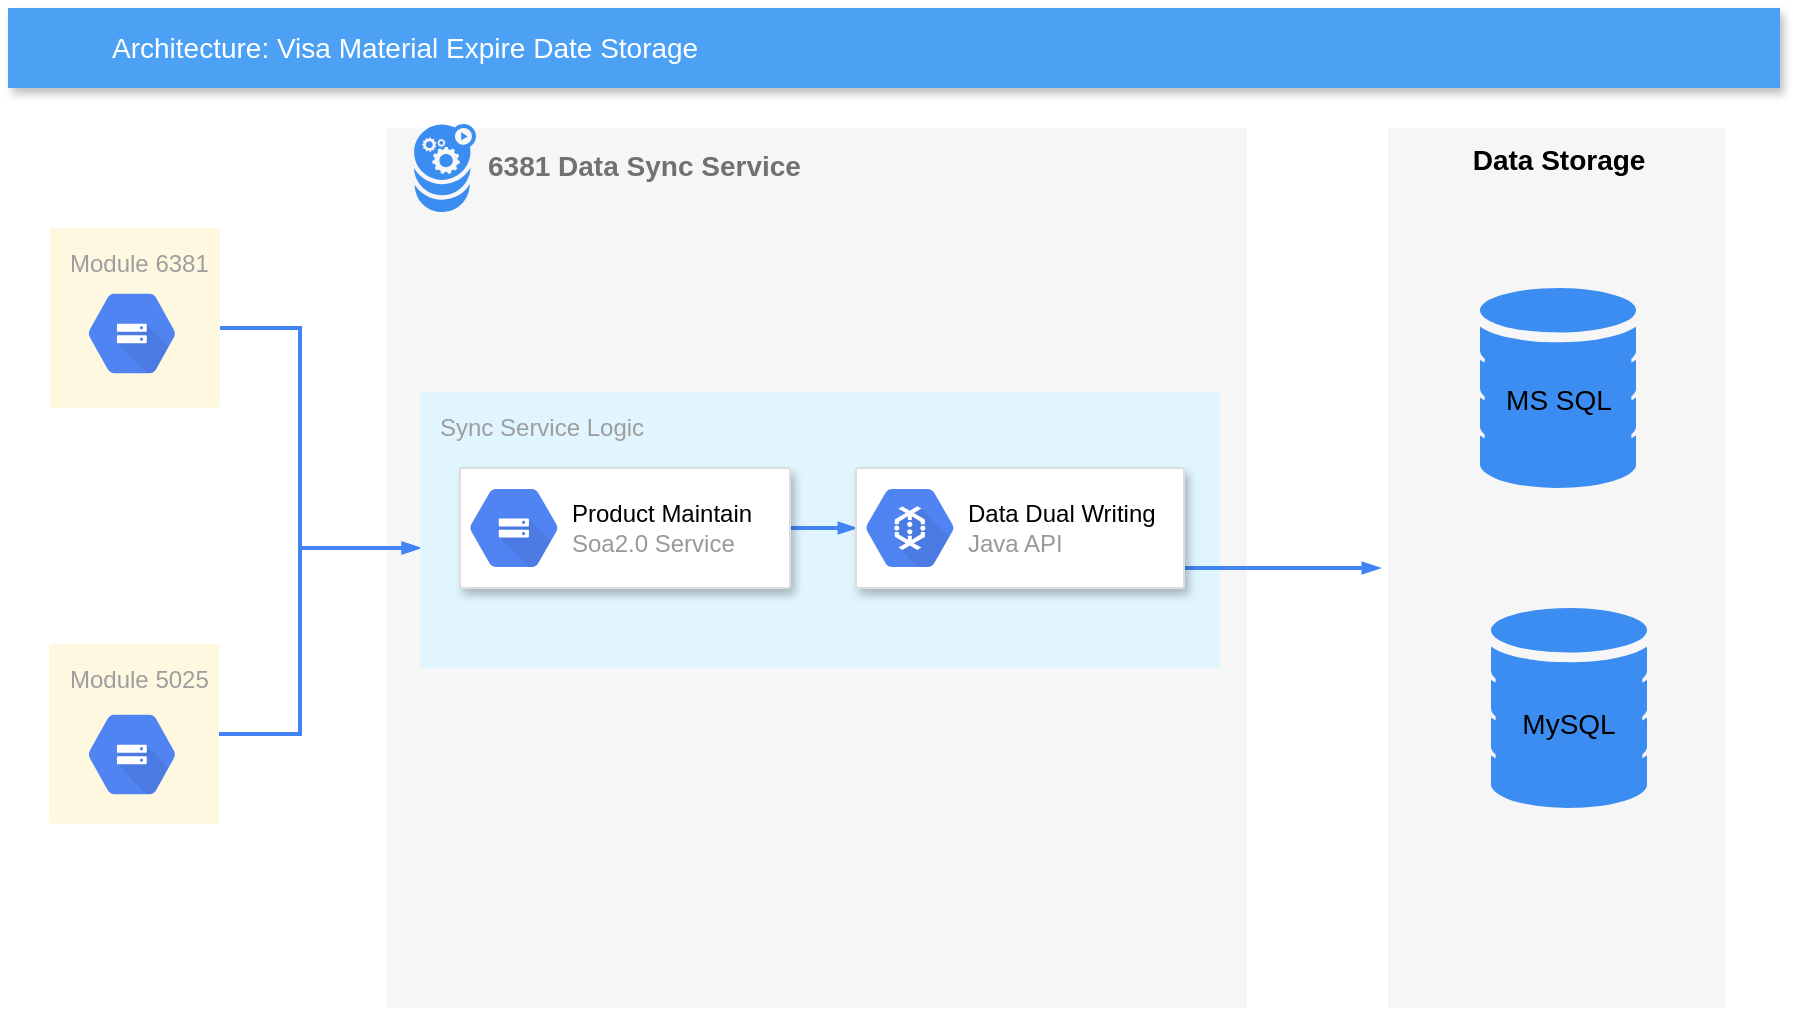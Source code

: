 <mxfile version="10.7.7" type="github"><diagram id="d1ab7348-05c3-a1e3-ca4d-12c340fd6b49" name="Page-1"><mxGraphModel dx="2034" dy="715" grid="1" gridSize="10" guides="1" tooltips="1" connect="1" arrows="1" fold="1" page="1" pageScale="1" pageWidth="1169" pageHeight="827" background="#ffffff" math="0" shadow="0"><root><mxCell id="0"/><mxCell id="1" parent="0"/><mxCell id="2" value="&lt;font style=&quot;font-size: 14px&quot;&gt;&lt;b&gt;6381 Data Sync&lt;/b&gt;&amp;nbsp;&lt;b&gt;Service&lt;/b&gt;&lt;/font&gt;" style="fillColor=#F6F6F6;strokeColor=none;shadow=0;gradientColor=none;fontSize=14;align=left;spacing=10;fontColor=#717171;9E9E9E;verticalAlign=top;spacingTop=-4;fontStyle=0;spacingLeft=40;html=1;" parent="1" vertex="1"><mxGeometry x="393.5" y="100" width="430" height="440" as="geometry"/></mxCell><mxCell id="9" value="Architecture: Visa Material Expire Date Storage" style="fillColor=#4DA1F5;strokeColor=none;shadow=1;gradientColor=none;fontSize=14;align=left;spacingLeft=50;fontColor=#ffffff;html=1;" parent="1" vertex="1"><mxGeometry x="204" y="40" width="886" height="40" as="geometry"/></mxCell><mxCell id="355" style="edgeStyle=orthogonalEdgeStyle;rounded=0;html=1;labelBackgroundColor=none;startFill=1;startSize=4;endArrow=blockThin;endFill=1;endSize=4;jettySize=auto;orthogonalLoop=1;strokeColor=#4284F3;strokeWidth=2;fontSize=12;fontColor=#000000;align=center;dashed=0;" parent="1" source="337" target="340" edge="1"><mxGeometry relative="1" as="geometry"><Array as="points"><mxPoint x="350" y="200"/><mxPoint x="350" y="310"/></Array></mxGeometry></mxCell><mxCell id="337" value="Module 6381" style="rounded=1;absoluteArcSize=1;arcSize=2;html=1;strokeColor=none;gradientColor=none;shadow=0;dashed=0;fontSize=12;fontColor=#9E9E9E;align=left;verticalAlign=top;spacing=10;spacingTop=-4;fillColor=#FFF8E1;" parent="1" vertex="1"><mxGeometry x="225" y="150" width="85" height="90" as="geometry"/></mxCell><mxCell id="356" style="edgeStyle=orthogonalEdgeStyle;rounded=0;html=1;labelBackgroundColor=none;startFill=1;startSize=4;endArrow=blockThin;endFill=1;endSize=4;jettySize=auto;orthogonalLoop=1;strokeColor=#4284F3;strokeWidth=2;fontSize=12;fontColor=#000000;align=center;dashed=0;entryX=0;entryY=0.565;entryDx=0;entryDy=0;entryPerimeter=0;" parent="1" source="338" target="340" edge="1"><mxGeometry relative="1" as="geometry"><Array as="points"><mxPoint x="350" y="403"/><mxPoint x="350" y="310"/></Array></mxGeometry></mxCell><mxCell id="338" value="Module 5025" style="rounded=1;absoluteArcSize=1;arcSize=2;html=1;strokeColor=none;gradientColor=none;shadow=0;dashed=0;fontSize=12;fontColor=#9E9E9E;align=left;verticalAlign=top;spacing=10;spacingTop=-4;fillColor=#FFF8E1;" parent="1" vertex="1"><mxGeometry x="224.5" y="358" width="85" height="90" as="geometry"/></mxCell><mxCell id="340" value="Sync Service Logic" style="rounded=1;absoluteArcSize=1;arcSize=2;html=1;strokeColor=none;gradientColor=none;shadow=0;dashed=0;fontSize=12;fontColor=#9E9E9E;align=left;verticalAlign=top;spacing=10;spacingTop=-4;fillColor=#E1F5FE;" parent="1" vertex="1"><mxGeometry x="410" y="232" width="400" height="138" as="geometry"/></mxCell><mxCell id="362" style="edgeStyle=orthogonalEdgeStyle;rounded=0;html=1;labelBackgroundColor=none;startFill=1;startSize=4;endArrow=blockThin;endFill=1;endSize=4;jettySize=auto;orthogonalLoop=1;strokeColor=#4284F3;strokeWidth=2;fontSize=12;fontColor=#000000;align=center;dashed=0;" parent="1" source="347" target="351" edge="1"><mxGeometry relative="1" as="geometry"/></mxCell><mxCell id="347" value="" style="strokeColor=#dddddd;fillColor=#ffffff;shadow=1;strokeWidth=1;rounded=1;absoluteArcSize=1;arcSize=2;fontSize=12;fontColor=#9E9E9E;align=center;html=1;" parent="1" vertex="1"><mxGeometry x="430" y="270" width="165" height="60" as="geometry"/></mxCell><mxCell id="348" value="&lt;font color=&quot;#000000&quot;&gt;Product Maintain&lt;/font&gt;&lt;br&gt;Soa2.0 Service" style="dashed=0;connectable=0;html=1;fillColor=#5184F3;strokeColor=none;shape=mxgraph.gcp2.cloud_storage;part=1;labelPosition=right;verticalLabelPosition=middle;align=left;verticalAlign=middle;spacingLeft=5;fontColor=#999999;fontSize=12;" parent="347" vertex="1"><mxGeometry y="0.5" width="44" height="39" relative="1" as="geometry"><mxPoint x="5" y="-19.5" as="offset"/></mxGeometry></mxCell><mxCell id="359" style="edgeStyle=orthogonalEdgeStyle;rounded=0;html=1;labelBackgroundColor=none;startFill=1;startSize=4;endArrow=blockThin;endFill=1;endSize=4;jettySize=auto;orthogonalLoop=1;strokeColor=#4284F3;strokeWidth=2;fontSize=12;fontColor=#000000;align=center;dashed=0;" parent="1" source="351" edge="1"><mxGeometry relative="1" as="geometry"><Array as="points"><mxPoint x="890" y="320"/></Array><mxPoint x="890" y="320" as="targetPoint"/></mxGeometry></mxCell><mxCell id="351" value="" style="strokeColor=#dddddd;fillColor=#ffffff;shadow=1;strokeWidth=1;rounded=1;absoluteArcSize=1;arcSize=2;fontSize=12;fontColor=#9E9E9E;align=center;html=1;" parent="1" vertex="1"><mxGeometry x="628" y="270" width="164" height="60" as="geometry"/></mxCell><mxCell id="352" value="&lt;font color=&quot;#000000&quot;&gt;Data Dual Writing&lt;/font&gt;&lt;br&gt;Java API&lt;br&gt;" style="dashed=0;connectable=0;html=1;fillColor=#5184F3;strokeColor=none;shape=mxgraph.gcp2.cloud_dataflow;part=1;labelPosition=right;verticalLabelPosition=middle;align=left;verticalAlign=middle;spacingLeft=5;fontColor=#999999;fontSize=12;" parent="351" vertex="1"><mxGeometry y="0.5" width="44" height="39" relative="1" as="geometry"><mxPoint x="5" y="-19.5" as="offset"/></mxGeometry></mxCell><mxCell id="ftqCkOIwlgCJvkIhOQdz-373" value="" style="html=1;aspect=fixed;strokeColor=none;shadow=0;align=center;verticalAlign=top;fillColor=#3B8DF1;shape=mxgraph.gcp2.service" vertex="1" parent="1"><mxGeometry x="407" y="98" width="31" height="44" as="geometry"/></mxCell><mxCell id="ftqCkOIwlgCJvkIhOQdz-381" value="&lt;div style=&quot;text-align: left&quot;&gt;&lt;br&gt;&lt;/div&gt;" style="fillColor=#F6F6F6;strokeColor=none;shadow=0;gradientColor=none;fontSize=14;align=left;spacing=10;fontColor=#717171;9E9E9E;verticalAlign=top;spacingTop=-4;fontStyle=0;spacingLeft=40;html=1;" vertex="1" parent="1"><mxGeometry x="894" y="100" width="169" height="440" as="geometry"/></mxCell><mxCell id="ftqCkOIwlgCJvkIhOQdz-382" value="&lt;b style=&quot;font-size: 14px;&quot;&gt;Data Storage&lt;/b&gt;" style="text;html=1;resizable=0;autosize=1;align=center;verticalAlign=middle;points=[];fillColor=none;strokeColor=none;rounded=0;fontSize=14;" vertex="1" parent="1"><mxGeometry x="933.5" y="106" width="90" height="20" as="geometry"/></mxCell><mxCell id="ftqCkOIwlgCJvkIhOQdz-383" value="" style="html=1;aspect=fixed;strokeColor=none;shadow=0;align=center;verticalAlign=top;fillColor=#3B8DF1;shape=mxgraph.gcp2.database_2;fontSize=14;" vertex="1" parent="1"><mxGeometry x="940" y="180" width="78" height="100" as="geometry"/></mxCell><mxCell id="ftqCkOIwlgCJvkIhOQdz-384" value="" style="html=1;aspect=fixed;strokeColor=none;shadow=0;align=center;verticalAlign=top;fillColor=#3B8DF1;shape=mxgraph.gcp2.database_2;fontSize=14;" vertex="1" parent="1"><mxGeometry x="945.5" y="340" width="78" height="100" as="geometry"/></mxCell><mxCell id="ftqCkOIwlgCJvkIhOQdz-385" value="MS SQL" style="text;html=1;resizable=0;autosize=1;align=center;verticalAlign=middle;points=[];fillColor=none;strokeColor=none;rounded=0;fontSize=14;" vertex="1" parent="1"><mxGeometry x="943.5" y="226" width="70" height="20" as="geometry"/></mxCell><mxCell id="ftqCkOIwlgCJvkIhOQdz-387" value="MySQL" style="text;html=1;resizable=0;autosize=1;align=center;verticalAlign=middle;points=[];fillColor=none;strokeColor=none;rounded=0;fontSize=14;" vertex="1" parent="1"><mxGeometry x="954" y="388" width="60" height="20" as="geometry"/></mxCell><mxCell id="ftqCkOIwlgCJvkIhOQdz-392" value="" style="html=1;fillColor=#5184F3;strokeColor=none;verticalAlign=top;labelPosition=center;verticalLabelPosition=bottom;align=center;spacingTop=-6;fontSize=11;fontStyle=1;fontColor=#999999;shape=mxgraph.gcp2.hexIcon;prIcon=cloud_storage" vertex="1" parent="1"><mxGeometry x="233" y="173.5" width="66" height="58.5" as="geometry"/></mxCell><mxCell id="ftqCkOIwlgCJvkIhOQdz-393" value="" style="html=1;fillColor=#5184F3;strokeColor=none;verticalAlign=top;labelPosition=center;verticalLabelPosition=bottom;align=center;spacingTop=-6;fontSize=11;fontStyle=1;fontColor=#999999;shape=mxgraph.gcp2.hexIcon;prIcon=cloud_storage" vertex="1" parent="1"><mxGeometry x="233" y="384" width="66" height="58.5" as="geometry"/></mxCell></root></mxGraphModel></diagram></mxfile>